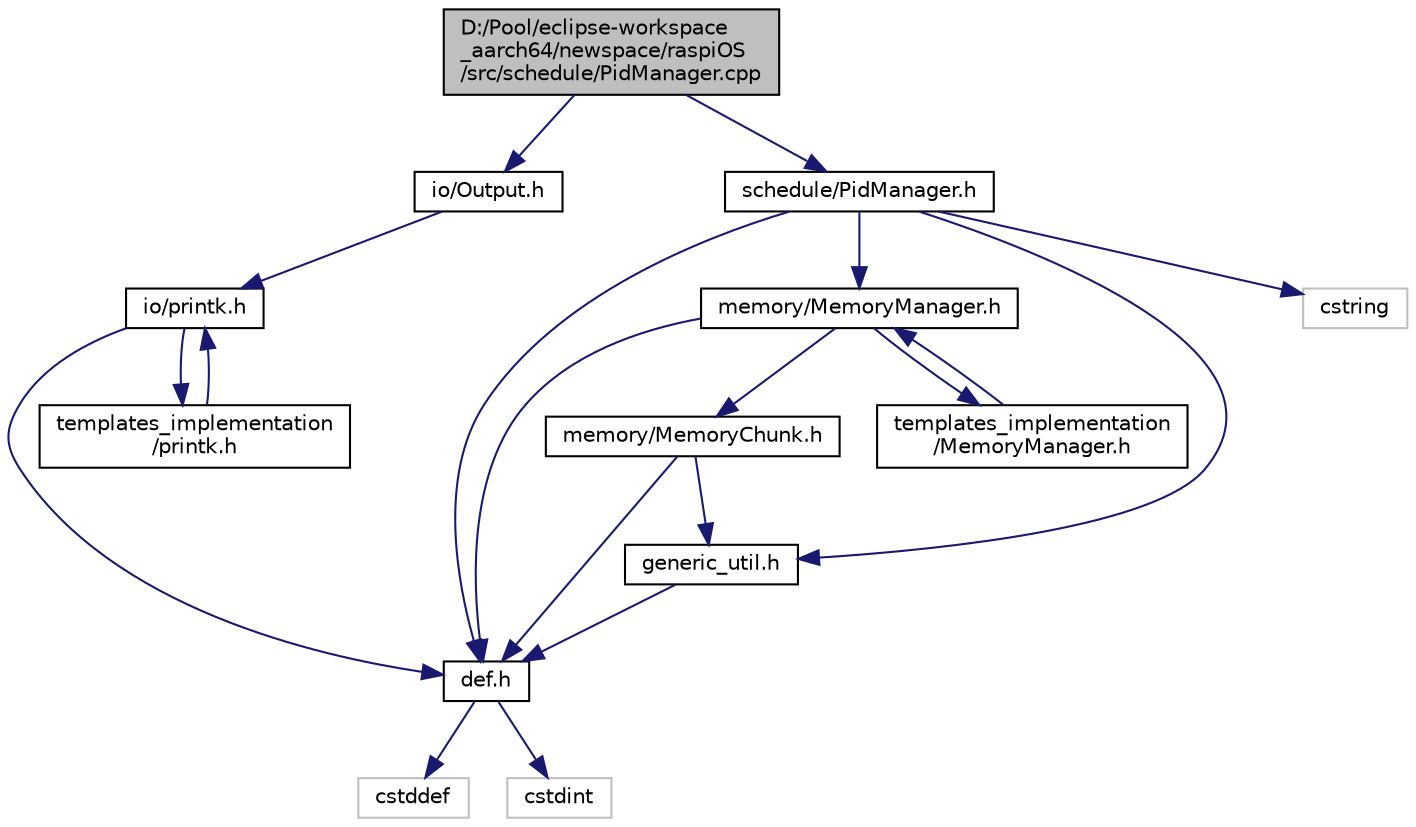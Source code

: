 digraph "D:/Pool/eclipse-workspace_aarch64/newspace/raspiOS/src/schedule/PidManager.cpp"
{
  edge [fontname="Helvetica",fontsize="10",labelfontname="Helvetica",labelfontsize="10"];
  node [fontname="Helvetica",fontsize="10",shape=record];
  Node3920 [label="D:/Pool/eclipse-workspace\l_aarch64/newspace/raspiOS\l/src/schedule/PidManager.cpp",height=0.2,width=0.4,color="black", fillcolor="grey75", style="filled", fontcolor="black"];
  Node3920 -> Node3921 [color="midnightblue",fontsize="10",style="solid",fontname="Helvetica"];
  Node3921 [label="io/Output.h",height=0.2,width=0.4,color="black", fillcolor="white", style="filled",URL="$d6/d77/_output_8h.html"];
  Node3921 -> Node3922 [color="midnightblue",fontsize="10",style="solid",fontname="Helvetica"];
  Node3922 [label="io/printk.h",height=0.2,width=0.4,color="black", fillcolor="white", style="filled",URL="$dd/d17/io_2printk_8h.html"];
  Node3922 -> Node3923 [color="midnightblue",fontsize="10",style="solid",fontname="Helvetica"];
  Node3923 [label="def.h",height=0.2,width=0.4,color="black", fillcolor="white", style="filled",URL="$d4/da4/def_8h.html"];
  Node3923 -> Node3924 [color="midnightblue",fontsize="10",style="solid",fontname="Helvetica"];
  Node3924 [label="cstddef",height=0.2,width=0.4,color="grey75", fillcolor="white", style="filled"];
  Node3923 -> Node3925 [color="midnightblue",fontsize="10",style="solid",fontname="Helvetica"];
  Node3925 [label="cstdint",height=0.2,width=0.4,color="grey75", fillcolor="white", style="filled"];
  Node3922 -> Node3926 [color="midnightblue",fontsize="10",style="solid",fontname="Helvetica"];
  Node3926 [label="templates_implementation\l/printk.h",height=0.2,width=0.4,color="black", fillcolor="white", style="filled",URL="$d7/d95/templates__implementation_2printk_8h.html"];
  Node3926 -> Node3922 [color="midnightblue",fontsize="10",style="solid",fontname="Helvetica"];
  Node3920 -> Node3927 [color="midnightblue",fontsize="10",style="solid",fontname="Helvetica"];
  Node3927 [label="schedule/PidManager.h",height=0.2,width=0.4,color="black", fillcolor="white", style="filled",URL="$d4/d92/_pid_manager_8h.html"];
  Node3927 -> Node3923 [color="midnightblue",fontsize="10",style="solid",fontname="Helvetica"];
  Node3927 -> Node3928 [color="midnightblue",fontsize="10",style="solid",fontname="Helvetica"];
  Node3928 [label="memory/MemoryManager.h",height=0.2,width=0.4,color="black", fillcolor="white", style="filled",URL="$d6/d76/memory_2_memory_manager_8h.html"];
  Node3928 -> Node3923 [color="midnightblue",fontsize="10",style="solid",fontname="Helvetica"];
  Node3928 -> Node3929 [color="midnightblue",fontsize="10",style="solid",fontname="Helvetica"];
  Node3929 [label="memory/MemoryChunk.h",height=0.2,width=0.4,color="black", fillcolor="white", style="filled",URL="$d9/df6/_memory_chunk_8h.html"];
  Node3929 -> Node3923 [color="midnightblue",fontsize="10",style="solid",fontname="Helvetica"];
  Node3929 -> Node3930 [color="midnightblue",fontsize="10",style="solid",fontname="Helvetica"];
  Node3930 [label="generic_util.h",height=0.2,width=0.4,color="black", fillcolor="white", style="filled",URL="$d6/d93/generic__util_8h.html"];
  Node3930 -> Node3923 [color="midnightblue",fontsize="10",style="solid",fontname="Helvetica"];
  Node3928 -> Node3931 [color="midnightblue",fontsize="10",style="solid",fontname="Helvetica"];
  Node3931 [label="templates_implementation\l/MemoryManager.h",height=0.2,width=0.4,color="black", fillcolor="white", style="filled",URL="$dd/d2b/templates__implementation_2_memory_manager_8h.html"];
  Node3931 -> Node3928 [color="midnightblue",fontsize="10",style="solid",fontname="Helvetica"];
  Node3927 -> Node3930 [color="midnightblue",fontsize="10",style="solid",fontname="Helvetica"];
  Node3927 -> Node3932 [color="midnightblue",fontsize="10",style="solid",fontname="Helvetica"];
  Node3932 [label="cstring",height=0.2,width=0.4,color="grey75", fillcolor="white", style="filled"];
}
